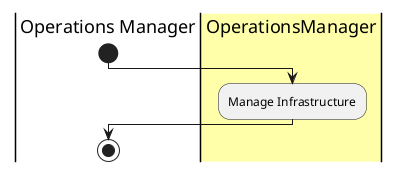 @startuml
|Operations Manager|
start
|#ffffaa|OperationsManager|
:Manage Infrastructure;
|Operations Manager|
stop
@enduml
